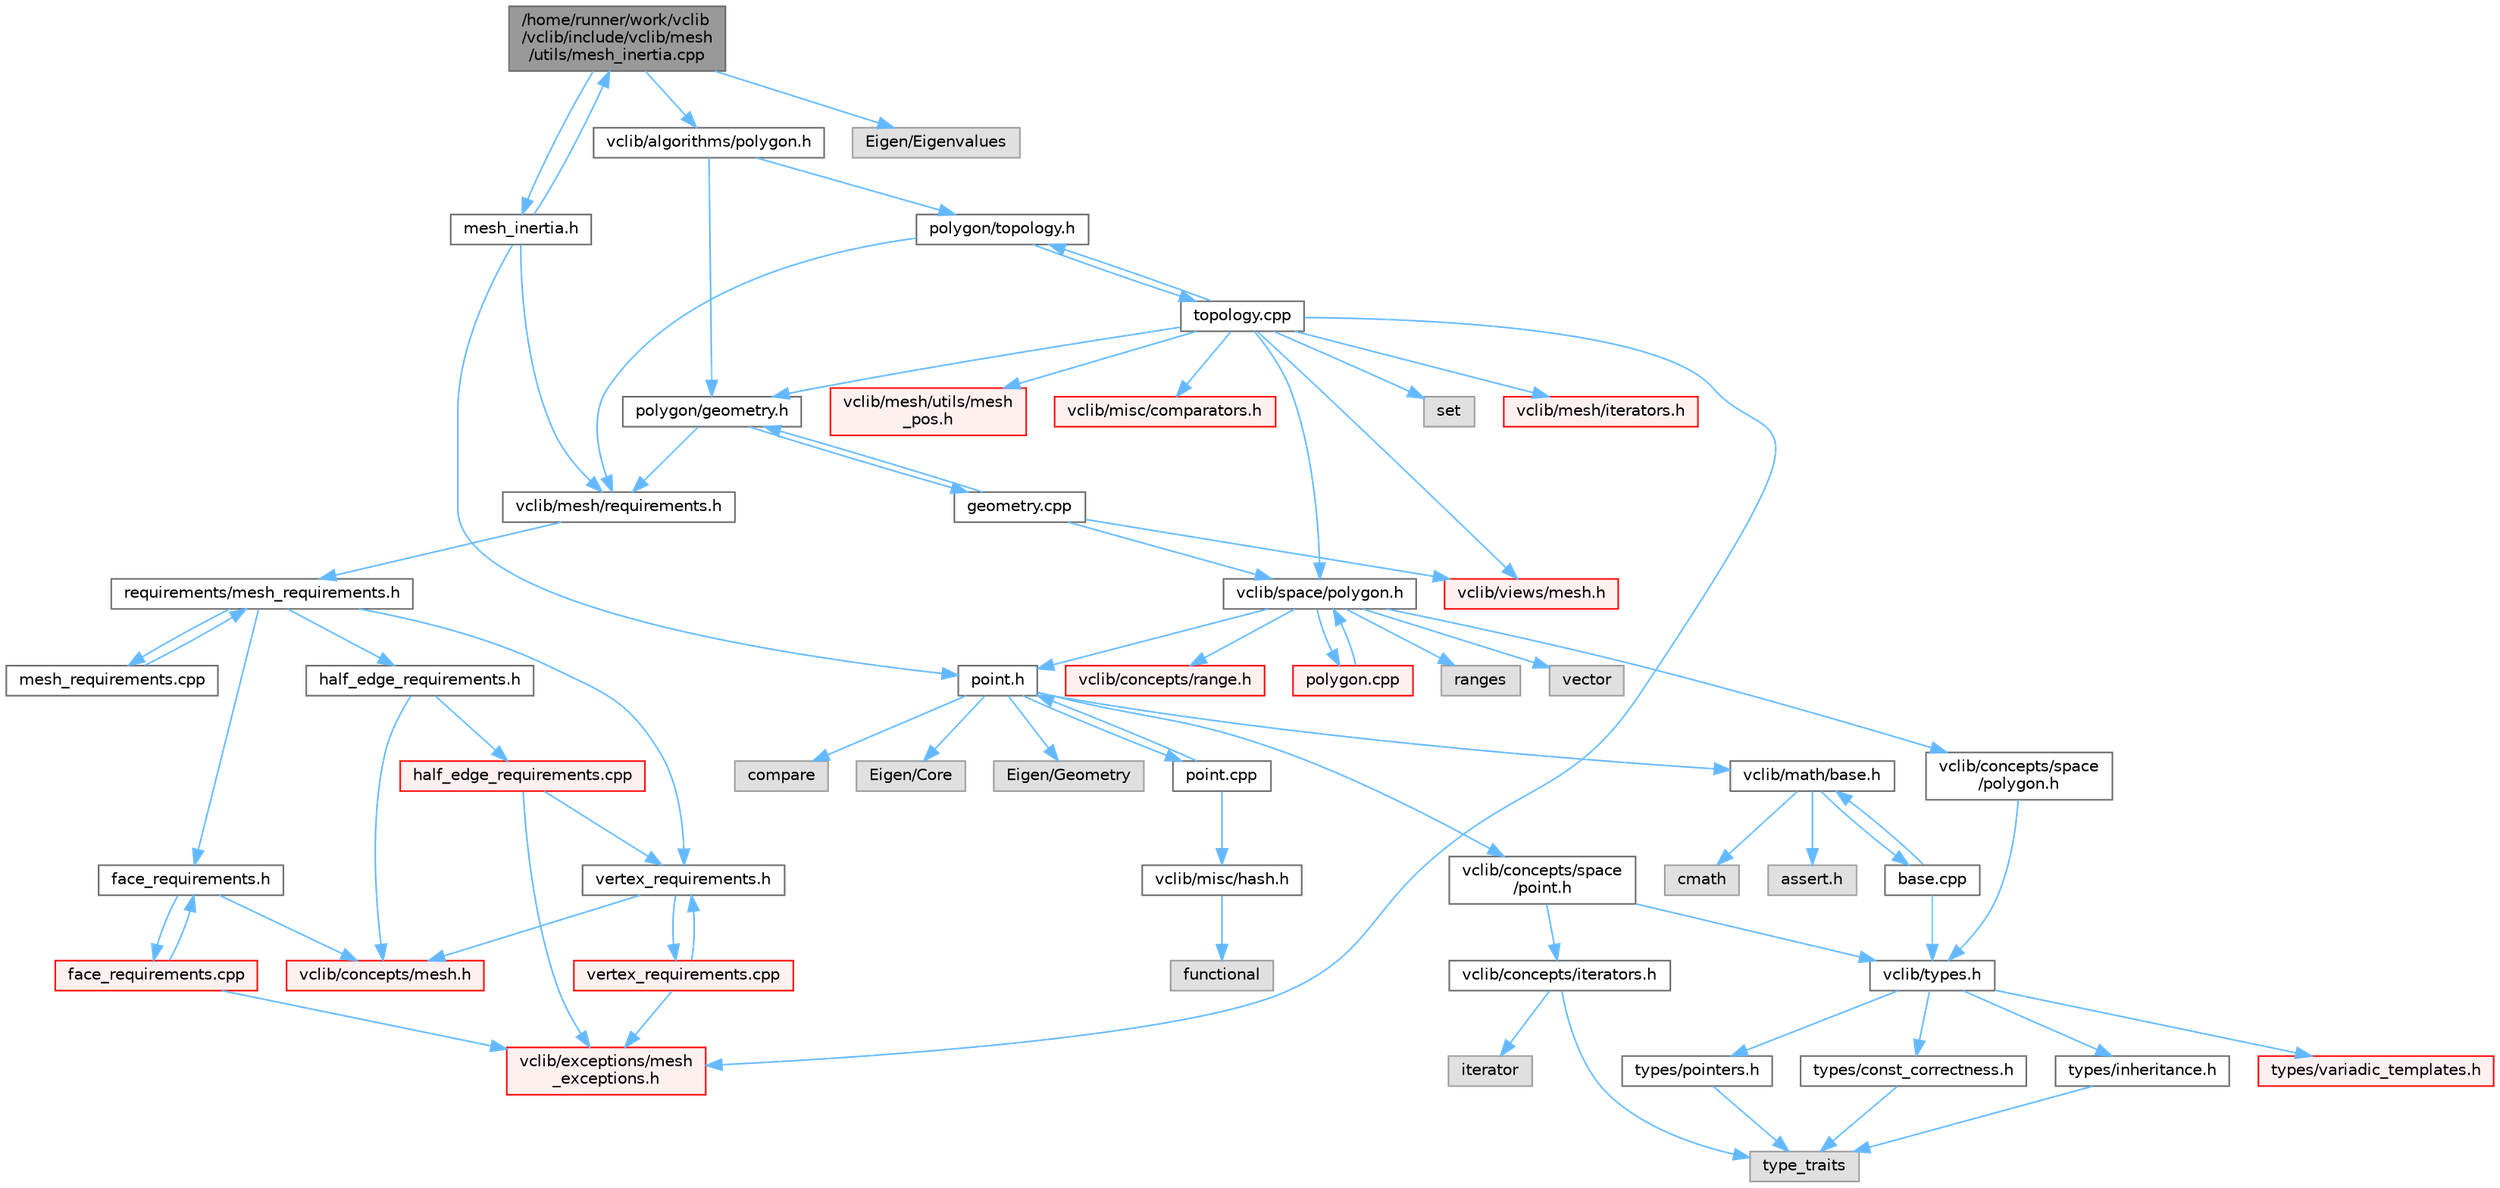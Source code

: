 digraph "/home/runner/work/vclib/vclib/include/vclib/mesh/utils/mesh_inertia.cpp"
{
 // LATEX_PDF_SIZE
  bgcolor="transparent";
  edge [fontname=Helvetica,fontsize=10,labelfontname=Helvetica,labelfontsize=10];
  node [fontname=Helvetica,fontsize=10,shape=box,height=0.2,width=0.4];
  Node1 [label="/home/runner/work/vclib\l/vclib/include/vclib/mesh\l/utils/mesh_inertia.cpp",height=0.2,width=0.4,color="gray40", fillcolor="grey60", style="filled", fontcolor="black",tooltip=" "];
  Node1 -> Node2 [color="steelblue1",style="solid"];
  Node2 [label="mesh_inertia.h",height=0.2,width=0.4,color="grey40", fillcolor="white", style="filled",URL="$mesh__inertia_8h.html",tooltip=" "];
  Node2 -> Node3 [color="steelblue1",style="solid"];
  Node3 [label="vclib/mesh/requirements.h",height=0.2,width=0.4,color="grey40", fillcolor="white", style="filled",URL="$requirements_8h.html",tooltip=" "];
  Node3 -> Node4 [color="steelblue1",style="solid"];
  Node4 [label="requirements/mesh_requirements.h",height=0.2,width=0.4,color="grey40", fillcolor="white", style="filled",URL="$mesh__requirements_8h.html",tooltip=" "];
  Node4 -> Node5 [color="steelblue1",style="solid"];
  Node5 [label="half_edge_requirements.h",height=0.2,width=0.4,color="grey40", fillcolor="white", style="filled",URL="$half__edge__requirements_8h.html",tooltip=" "];
  Node5 -> Node6 [color="steelblue1",style="solid"];
  Node6 [label="vclib/concepts/mesh.h",height=0.2,width=0.4,color="red", fillcolor="#FFF0F0", style="filled",URL="$concepts_2mesh_8h.html",tooltip=" "];
  Node5 -> Node67 [color="steelblue1",style="solid"];
  Node67 [label="half_edge_requirements.cpp",height=0.2,width=0.4,color="red", fillcolor="#FFF0F0", style="filled",URL="$half__edge__requirements_8cpp.html",tooltip=" "];
  Node67 -> Node68 [color="steelblue1",style="solid"];
  Node68 [label="vertex_requirements.h",height=0.2,width=0.4,color="grey40", fillcolor="white", style="filled",URL="$vertex__requirements_8h.html",tooltip=" "];
  Node68 -> Node6 [color="steelblue1",style="solid"];
  Node68 -> Node69 [color="steelblue1",style="solid"];
  Node69 [label="vertex_requirements.cpp",height=0.2,width=0.4,color="red", fillcolor="#FFF0F0", style="filled",URL="$vertex__requirements_8cpp.html",tooltip=" "];
  Node69 -> Node68 [color="steelblue1",style="solid"];
  Node69 -> Node70 [color="steelblue1",style="solid"];
  Node70 [label="vclib/exceptions/mesh\l_exceptions.h",height=0.2,width=0.4,color="red", fillcolor="#FFF0F0", style="filled",URL="$mesh__exceptions_8h.html",tooltip=" "];
  Node67 -> Node70 [color="steelblue1",style="solid"];
  Node4 -> Node149 [color="steelblue1",style="solid"];
  Node149 [label="face_requirements.h",height=0.2,width=0.4,color="grey40", fillcolor="white", style="filled",URL="$face__requirements_8h.html",tooltip=" "];
  Node149 -> Node6 [color="steelblue1",style="solid"];
  Node149 -> Node150 [color="steelblue1",style="solid"];
  Node150 [label="face_requirements.cpp",height=0.2,width=0.4,color="red", fillcolor="#FFF0F0", style="filled",URL="$face__requirements_8cpp.html",tooltip=" "];
  Node150 -> Node149 [color="steelblue1",style="solid"];
  Node150 -> Node70 [color="steelblue1",style="solid"];
  Node4 -> Node68 [color="steelblue1",style="solid"];
  Node4 -> Node174 [color="steelblue1",style="solid"];
  Node174 [label="mesh_requirements.cpp",height=0.2,width=0.4,color="grey40", fillcolor="white", style="filled",URL="$mesh__requirements_8cpp.html",tooltip=" "];
  Node174 -> Node4 [color="steelblue1",style="solid"];
  Node2 -> Node28 [color="steelblue1",style="solid"];
  Node28 [label="point.h",height=0.2,width=0.4,color="grey40", fillcolor="white", style="filled",URL="$space_2point_8h.html",tooltip=" "];
  Node28 -> Node29 [color="steelblue1",style="solid"];
  Node29 [label="compare",height=0.2,width=0.4,color="grey60", fillcolor="#E0E0E0", style="filled",tooltip=" "];
  Node28 -> Node30 [color="steelblue1",style="solid"];
  Node30 [label="Eigen/Core",height=0.2,width=0.4,color="grey60", fillcolor="#E0E0E0", style="filled",tooltip=" "];
  Node28 -> Node31 [color="steelblue1",style="solid"];
  Node31 [label="Eigen/Geometry",height=0.2,width=0.4,color="grey60", fillcolor="#E0E0E0", style="filled",tooltip=" "];
  Node28 -> Node32 [color="steelblue1",style="solid"];
  Node32 [label="vclib/concepts/space\l/point.h",height=0.2,width=0.4,color="grey40", fillcolor="white", style="filled",URL="$concepts_2space_2point_8h.html",tooltip=" "];
  Node32 -> Node33 [color="steelblue1",style="solid"];
  Node33 [label="vclib/concepts/iterators.h",height=0.2,width=0.4,color="grey40", fillcolor="white", style="filled",URL="$concepts_2iterators_8h.html",tooltip=" "];
  Node33 -> Node34 [color="steelblue1",style="solid"];
  Node34 [label="iterator",height=0.2,width=0.4,color="grey60", fillcolor="#E0E0E0", style="filled",tooltip=" "];
  Node33 -> Node13 [color="steelblue1",style="solid"];
  Node13 [label="type_traits",height=0.2,width=0.4,color="grey60", fillcolor="#E0E0E0", style="filled",tooltip=" "];
  Node32 -> Node11 [color="steelblue1",style="solid"];
  Node11 [label="vclib/types.h",height=0.2,width=0.4,color="grey40", fillcolor="white", style="filled",URL="$types_8h.html",tooltip=" "];
  Node11 -> Node12 [color="steelblue1",style="solid"];
  Node12 [label="types/const_correctness.h",height=0.2,width=0.4,color="grey40", fillcolor="white", style="filled",URL="$types_2const__correctness_8h.html",tooltip=" "];
  Node12 -> Node13 [color="steelblue1",style="solid"];
  Node11 -> Node14 [color="steelblue1",style="solid"];
  Node14 [label="types/inheritance.h",height=0.2,width=0.4,color="grey40", fillcolor="white", style="filled",URL="$inheritance_8h.html",tooltip=" "];
  Node14 -> Node13 [color="steelblue1",style="solid"];
  Node11 -> Node15 [color="steelblue1",style="solid"];
  Node15 [label="types/pointers.h",height=0.2,width=0.4,color="grey40", fillcolor="white", style="filled",URL="$types_2pointers_8h.html",tooltip=" "];
  Node15 -> Node13 [color="steelblue1",style="solid"];
  Node11 -> Node16 [color="steelblue1",style="solid"];
  Node16 [label="types/variadic_templates.h",height=0.2,width=0.4,color="red", fillcolor="#FFF0F0", style="filled",URL="$variadic__templates_8h.html",tooltip=" "];
  Node28 -> Node35 [color="steelblue1",style="solid"];
  Node35 [label="vclib/math/base.h",height=0.2,width=0.4,color="grey40", fillcolor="white", style="filled",URL="$math_2base_8h.html",tooltip=" "];
  Node35 -> Node36 [color="steelblue1",style="solid"];
  Node36 [label="cmath",height=0.2,width=0.4,color="grey60", fillcolor="#E0E0E0", style="filled",tooltip=" "];
  Node35 -> Node18 [color="steelblue1",style="solid"];
  Node18 [label="assert.h",height=0.2,width=0.4,color="grey60", fillcolor="#E0E0E0", style="filled",tooltip=" "];
  Node35 -> Node37 [color="steelblue1",style="solid"];
  Node37 [label="base.cpp",height=0.2,width=0.4,color="grey40", fillcolor="white", style="filled",URL="$base_8cpp.html",tooltip=" "];
  Node37 -> Node35 [color="steelblue1",style="solid"];
  Node37 -> Node11 [color="steelblue1",style="solid"];
  Node28 -> Node38 [color="steelblue1",style="solid"];
  Node38 [label="point.cpp",height=0.2,width=0.4,color="grey40", fillcolor="white", style="filled",URL="$point_8cpp.html",tooltip=" "];
  Node38 -> Node28 [color="steelblue1",style="solid"];
  Node38 -> Node39 [color="steelblue1",style="solid"];
  Node39 [label="vclib/misc/hash.h",height=0.2,width=0.4,color="grey40", fillcolor="white", style="filled",URL="$hash_8h.html",tooltip=" "];
  Node39 -> Node40 [color="steelblue1",style="solid"];
  Node40 [label="functional",height=0.2,width=0.4,color="grey60", fillcolor="#E0E0E0", style="filled",tooltip=" "];
  Node2 -> Node1 [color="steelblue1",style="solid"];
  Node1 -> Node175 [color="steelblue1",style="solid"];
  Node175 [label="vclib/algorithms/polygon.h",height=0.2,width=0.4,color="grey40", fillcolor="white", style="filled",URL="$algorithms_2polygon_8h.html",tooltip=" "];
  Node175 -> Node176 [color="steelblue1",style="solid"];
  Node176 [label="polygon/geometry.h",height=0.2,width=0.4,color="grey40", fillcolor="white", style="filled",URL="$geometry_8h.html",tooltip=" "];
  Node176 -> Node3 [color="steelblue1",style="solid"];
  Node176 -> Node177 [color="steelblue1",style="solid"];
  Node177 [label="geometry.cpp",height=0.2,width=0.4,color="grey40", fillcolor="white", style="filled",URL="$geometry_8cpp.html",tooltip=" "];
  Node177 -> Node176 [color="steelblue1",style="solid"];
  Node177 -> Node178 [color="steelblue1",style="solid"];
  Node178 [label="vclib/space/polygon.h",height=0.2,width=0.4,color="grey40", fillcolor="white", style="filled",URL="$space_2polygon_8h.html",tooltip=" "];
  Node178 -> Node85 [color="steelblue1",style="solid"];
  Node85 [label="ranges",height=0.2,width=0.4,color="grey60", fillcolor="#E0E0E0", style="filled",tooltip=" "];
  Node178 -> Node9 [color="steelblue1",style="solid"];
  Node9 [label="vector",height=0.2,width=0.4,color="grey60", fillcolor="#E0E0E0", style="filled",tooltip=" "];
  Node178 -> Node179 [color="steelblue1",style="solid"];
  Node179 [label="vclib/concepts/space\l/polygon.h",height=0.2,width=0.4,color="grey40", fillcolor="white", style="filled",URL="$concepts_2space_2polygon_8h.html",tooltip=" "];
  Node179 -> Node11 [color="steelblue1",style="solid"];
  Node178 -> Node180 [color="steelblue1",style="solid"];
  Node180 [label="vclib/concepts/range.h",height=0.2,width=0.4,color="red", fillcolor="#FFF0F0", style="filled",URL="$range_8h.html",tooltip=" "];
  Node178 -> Node28 [color="steelblue1",style="solid"];
  Node178 -> Node186 [color="steelblue1",style="solid"];
  Node186 [label="polygon.cpp",height=0.2,width=0.4,color="red", fillcolor="#FFF0F0", style="filled",URL="$polygon_8cpp.html",tooltip=" "];
  Node186 -> Node178 [color="steelblue1",style="solid"];
  Node177 -> Node191 [color="steelblue1",style="solid"];
  Node191 [label="vclib/views/mesh.h",height=0.2,width=0.4,color="red", fillcolor="#FFF0F0", style="filled",URL="$views_2mesh_8h.html",tooltip=" "];
  Node175 -> Node211 [color="steelblue1",style="solid"];
  Node211 [label="polygon/topology.h",height=0.2,width=0.4,color="grey40", fillcolor="white", style="filled",URL="$polygon_2topology_8h.html",tooltip=" "];
  Node211 -> Node3 [color="steelblue1",style="solid"];
  Node211 -> Node212 [color="steelblue1",style="solid"];
  Node212 [label="topology.cpp",height=0.2,width=0.4,color="grey40", fillcolor="white", style="filled",URL="$polygon_2topology_8cpp.html",tooltip=" "];
  Node212 -> Node211 [color="steelblue1",style="solid"];
  Node212 -> Node213 [color="steelblue1",style="solid"];
  Node213 [label="set",height=0.2,width=0.4,color="grey60", fillcolor="#E0E0E0", style="filled",tooltip=" "];
  Node212 -> Node70 [color="steelblue1",style="solid"];
  Node212 -> Node214 [color="steelblue1",style="solid"];
  Node214 [label="vclib/mesh/iterators.h",height=0.2,width=0.4,color="red", fillcolor="#FFF0F0", style="filled",URL="$mesh_2iterators_8h.html",tooltip=" "];
  Node212 -> Node218 [color="steelblue1",style="solid"];
  Node218 [label="vclib/mesh/utils/mesh\l_pos.h",height=0.2,width=0.4,color="red", fillcolor="#FFF0F0", style="filled",URL="$mesh__pos_8h.html",tooltip=" "];
  Node212 -> Node191 [color="steelblue1",style="solid"];
  Node212 -> Node220 [color="steelblue1",style="solid"];
  Node220 [label="vclib/misc/comparators.h",height=0.2,width=0.4,color="red", fillcolor="#FFF0F0", style="filled",URL="$comparators_8h.html",tooltip=" "];
  Node212 -> Node178 [color="steelblue1",style="solid"];
  Node212 -> Node176 [color="steelblue1",style="solid"];
  Node1 -> Node222 [color="steelblue1",style="solid"];
  Node222 [label="Eigen/Eigenvalues",height=0.2,width=0.4,color="grey60", fillcolor="#E0E0E0", style="filled",tooltip=" "];
}
